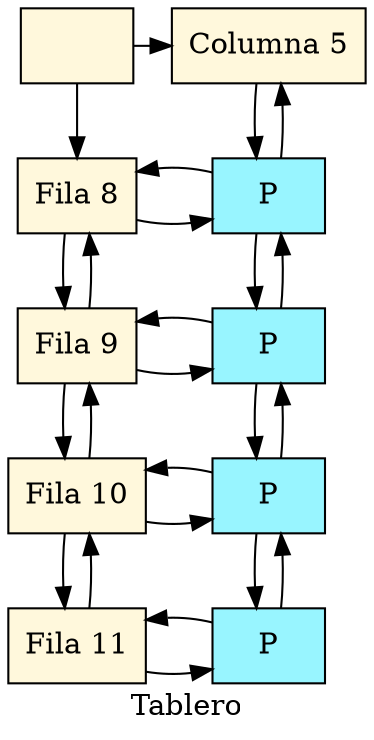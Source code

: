 digraph G{ 
node[shape=box]
bgcolor=white
raiz[label = "   ",color=black, style=filled fillcolor=cornsilk, group=1]
label = "Tablero" 
F8[label="Fila 8",color=black, style=filled fillcolor=cornsilk,group=1];
F9[label="Fila 9",color=black, style=filled fillcolor=cornsilk,group=1];
F10[label="Fila 10",color=black, style=filled fillcolor=cornsilk,group=1];
F11[label="Fila 11",color=black, style=filled fillcolor=cornsilk,group=1];
F8 -> F9
F9 -> F8
F9 -> F10
F10 -> F9
F10 -> F11
F11 -> F10
C5[label="Columna 5",color=black, style=filled fillcolor=cornsilk,group=6];
raiz -> F8
raiz -> C5
{rank = same; raiz;C5; }
N8_5[label="P",color=black, style=filled fillcolor=cadetblue1,group="6"];
N9_5[label="P",color=black, style=filled fillcolor=cadetblue1,group="6"];
N10_5[label="P",color=black, style=filled fillcolor=cadetblue1,group="6"];
N11_5[label="P",color=black, style=filled fillcolor=cadetblue1,group="6"];
F8 -> N8_5;
N8_5 -> F8;
{rank=same;
F8;
N8_5 }
F9 -> N9_5;
N9_5 -> F9;
{rank=same;
F9;
N9_5 }
F10 -> N10_5;
N10_5 -> F10;
{rank=same;
F10;
N10_5 }
F11 -> N11_5;
N11_5 -> F11;
{rank=same;
F11;
N11_5 }
C5 -> N8_5;
N8_5 -> C5;
N9_5 -> N8_5;
N8_5 -> N9_5;
N10_5 -> N9_5;
N9_5 -> N10_5;
N11_5 -> N10_5;
N10_5 -> N11_5;
 } 
